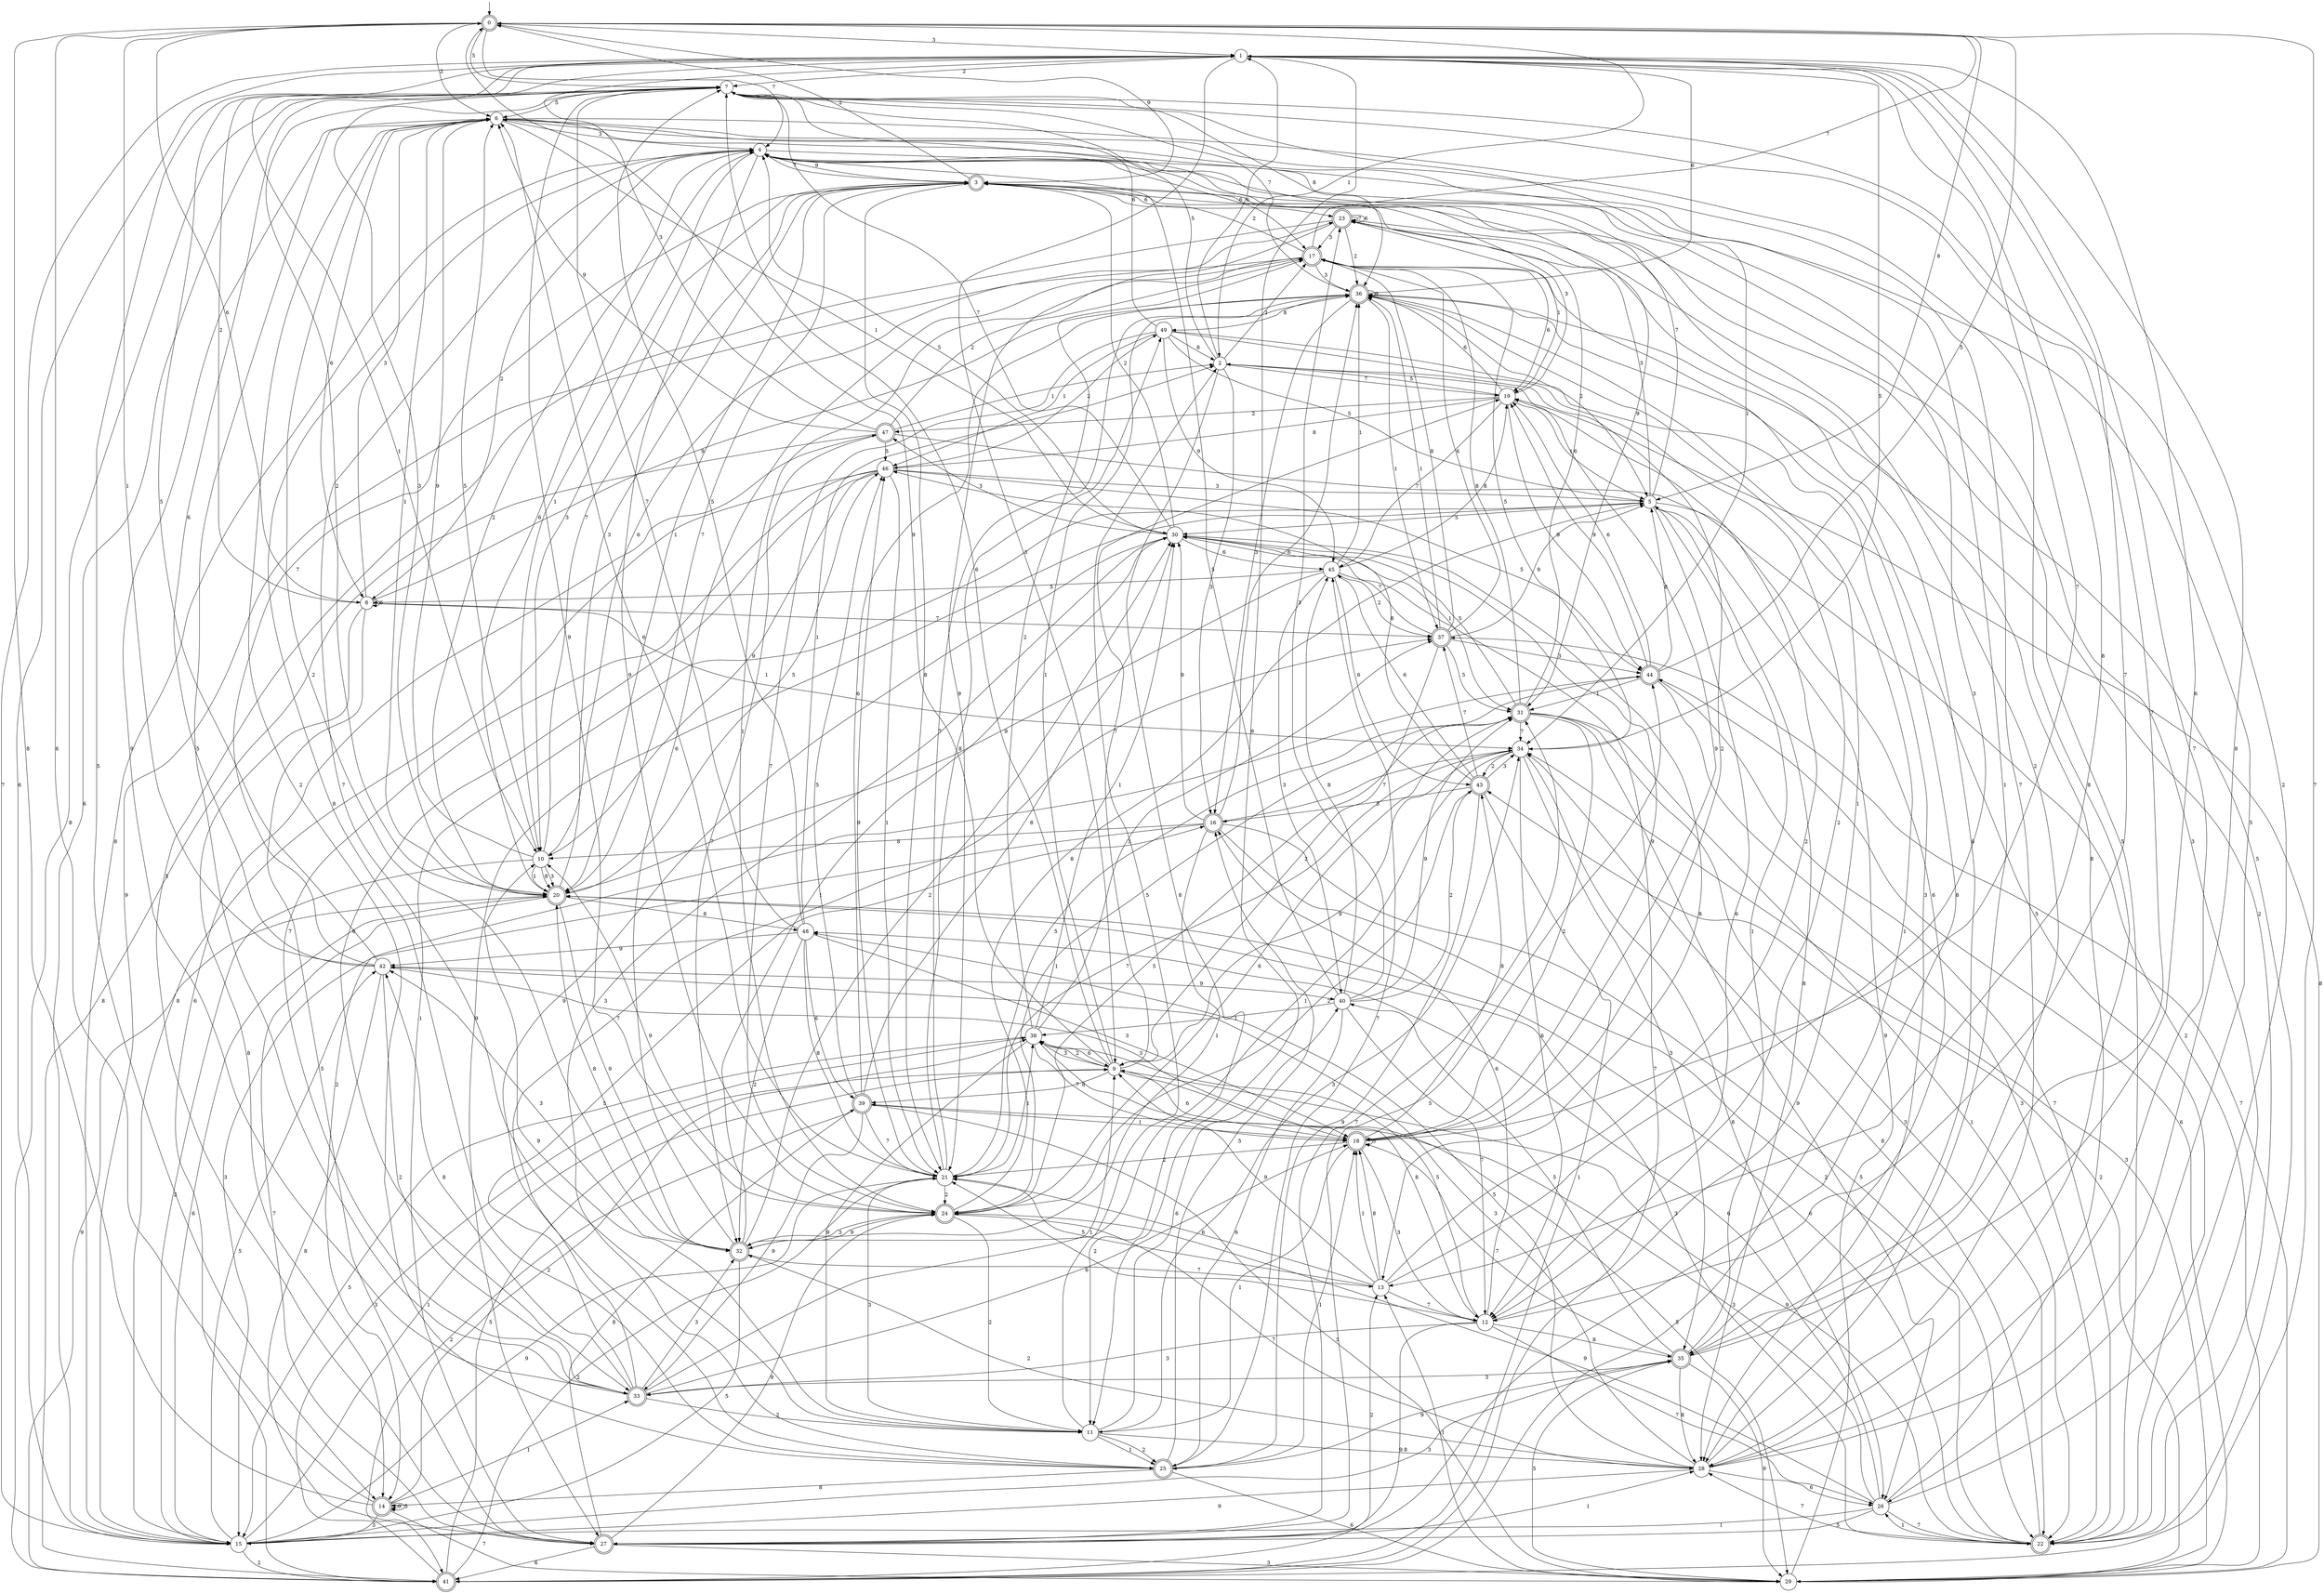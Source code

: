 digraph g {

	s0 [shape="doublecircle" label="0"];
	s1 [shape="circle" label="1"];
	s2 [shape="circle" label="2"];
	s3 [shape="doublecircle" label="3"];
	s4 [shape="circle" label="4"];
	s5 [shape="circle" label="5"];
	s6 [shape="circle" label="6"];
	s7 [shape="circle" label="7"];
	s8 [shape="circle" label="8"];
	s9 [shape="circle" label="9"];
	s10 [shape="circle" label="10"];
	s11 [shape="circle" label="11"];
	s12 [shape="circle" label="12"];
	s13 [shape="circle" label="13"];
	s14 [shape="doublecircle" label="14"];
	s15 [shape="circle" label="15"];
	s16 [shape="doublecircle" label="16"];
	s17 [shape="doublecircle" label="17"];
	s18 [shape="doublecircle" label="18"];
	s19 [shape="circle" label="19"];
	s20 [shape="doublecircle" label="20"];
	s21 [shape="circle" label="21"];
	s22 [shape="doublecircle" label="22"];
	s23 [shape="doublecircle" label="23"];
	s24 [shape="doublecircle" label="24"];
	s25 [shape="doublecircle" label="25"];
	s26 [shape="circle" label="26"];
	s27 [shape="doublecircle" label="27"];
	s28 [shape="circle" label="28"];
	s29 [shape="circle" label="29"];
	s30 [shape="circle" label="30"];
	s31 [shape="doublecircle" label="31"];
	s32 [shape="doublecircle" label="32"];
	s33 [shape="doublecircle" label="33"];
	s34 [shape="circle" label="34"];
	s35 [shape="doublecircle" label="35"];
	s36 [shape="doublecircle" label="36"];
	s37 [shape="doublecircle" label="37"];
	s38 [shape="circle" label="38"];
	s39 [shape="doublecircle" label="39"];
	s40 [shape="circle" label="40"];
	s41 [shape="doublecircle" label="41"];
	s42 [shape="circle" label="42"];
	s43 [shape="doublecircle" label="43"];
	s44 [shape="doublecircle" label="44"];
	s45 [shape="circle" label="45"];
	s46 [shape="circle" label="46"];
	s47 [shape="doublecircle" label="47"];
	s48 [shape="circle" label="48"];
	s49 [shape="circle" label="49"];
	s0 -> s1 [label="3"];
	s0 -> s2 [label="1"];
	s0 -> s3 [label="9"];
	s0 -> s4 [label="7"];
	s0 -> s5 [label="8"];
	s0 -> s6 [label="2"];
	s0 -> s7 [label="5"];
	s0 -> s8 [label="6"];
	s1 -> s9 [label="3"];
	s1 -> s10 [label="1"];
	s1 -> s11 [label="9"];
	s1 -> s12 [label="7"];
	s1 -> s13 [label="8"];
	s1 -> s7 [label="2"];
	s1 -> s14 [label="5"];
	s1 -> s15 [label="6"];
	s2 -> s16 [label="3"];
	s2 -> s17 [label="1"];
	s2 -> s18 [label="9"];
	s2 -> s19 [label="7"];
	s2 -> s11 [label="8"];
	s2 -> s18 [label="2"];
	s2 -> s7 [label="5"];
	s2 -> s1 [label="6"];
	s3 -> s10 [label="3"];
	s3 -> s20 [label="1"];
	s3 -> s4 [label="9"];
	s3 -> s20 [label="7"];
	s3 -> s21 [label="8"];
	s3 -> s0 [label="2"];
	s3 -> s22 [label="5"];
	s3 -> s23 [label="6"];
	s4 -> s22 [label="3"];
	s4 -> s10 [label="1"];
	s4 -> s24 [label="9"];
	s4 -> s3 [label="7"];
	s4 -> s25 [label="8"];
	s4 -> s8 [label="2"];
	s4 -> s26 [label="5"];
	s4 -> s17 [label="6"];
	s5 -> s23 [label="3"];
	s5 -> s27 [label="1"];
	s5 -> s27 [label="9"];
	s5 -> s4 [label="7"];
	s5 -> s28 [label="8"];
	s5 -> s29 [label="2"];
	s5 -> s30 [label="5"];
	s5 -> s12 [label="6"];
	s6 -> s4 [label="3"];
	s6 -> s30 [label="1"];
	s6 -> s31 [label="9"];
	s6 -> s28 [label="7"];
	s6 -> s28 [label="8"];
	s6 -> s32 [label="2"];
	s6 -> s33 [label="5"];
	s6 -> s8 [label="6"];
	s7 -> s20 [label="3"];
	s7 -> s34 [label="1"];
	s7 -> s24 [label="9"];
	s7 -> s35 [label="7"];
	s7 -> s36 [label="8"];
	s7 -> s20 [label="2"];
	s7 -> s6 [label="5"];
	s7 -> s15 [label="6"];
	s8 -> s6 [label="3"];
	s8 -> s34 [label="1"];
	s8 -> s36 [label="9"];
	s8 -> s37 [label="7"];
	s8 -> s14 [label="8"];
	s8 -> s1 [label="2"];
	s8 -> s27 [label="5"];
	s8 -> s8 [label="6"];
	s9 -> s38 [label="3"];
	s9 -> s36 [label="1"];
	s9 -> s0 [label="9"];
	s9 -> s19 [label="7"];
	s9 -> s39 [label="8"];
	s9 -> s38 [label="2"];
	s9 -> s29 [label="5"];
	s9 -> s7 [label="6"];
	s10 -> s20 [label="3"];
	s10 -> s20 [label="1"];
	s10 -> s6 [label="9"];
	s10 -> s3 [label="7"];
	s10 -> s20 [label="8"];
	s10 -> s15 [label="2"];
	s10 -> s6 [label="5"];
	s10 -> s23 [label="6"];
	s11 -> s34 [label="3"];
	s11 -> s25 [label="1"];
	s11 -> s10 [label="9"];
	s11 -> s4 [label="7"];
	s11 -> s28 [label="8"];
	s11 -> s25 [label="2"];
	s11 -> s2 [label="5"];
	s11 -> s40 [label="6"];
	s12 -> s33 [label="3"];
	s12 -> s36 [label="1"];
	s12 -> s41 [label="9"];
	s12 -> s26 [label="7"];
	s12 -> s35 [label="8"];
	s12 -> s21 [label="2"];
	s12 -> s38 [label="5"];
	s12 -> s16 [label="6"];
	s13 -> s6 [label="3"];
	s13 -> s18 [label="1"];
	s13 -> s9 [label="9"];
	s13 -> s12 [label="7"];
	s13 -> s18 [label="8"];
	s13 -> s19 [label="2"];
	s13 -> s21 [label="5"];
	s13 -> s21 [label="6"];
	s14 -> s15 [label="3"];
	s14 -> s33 [label="1"];
	s14 -> s14 [label="9"];
	s14 -> s29 [label="7"];
	s14 -> s0 [label="8"];
	s14 -> s38 [label="2"];
	s14 -> s14 [label="5"];
	s14 -> s0 [label="6"];
	s15 -> s35 [label="3"];
	s15 -> s9 [label="1"];
	s15 -> s21 [label="9"];
	s15 -> s1 [label="7"];
	s15 -> s4 [label="8"];
	s15 -> s41 [label="2"];
	s15 -> s42 [label="5"];
	s15 -> s20 [label="6"];
	s16 -> s15 [label="3"];
	s16 -> s32 [label="1"];
	s16 -> s30 [label="9"];
	s16 -> s34 [label="7"];
	s16 -> s10 [label="8"];
	s16 -> s22 [label="2"];
	s16 -> s22 [label="5"];
	s16 -> s36 [label="6"];
	s17 -> s36 [label="3"];
	s17 -> s24 [label="1"];
	s17 -> s15 [label="9"];
	s17 -> s0 [label="7"];
	s17 -> s27 [label="8"];
	s17 -> s3 [label="2"];
	s17 -> s34 [label="5"];
	s17 -> s19 [label="6"];
	s18 -> s12 [label="3"];
	s18 -> s11 [label="1"];
	s18 -> s30 [label="9"];
	s18 -> s1 [label="7"];
	s18 -> s43 [label="8"];
	s18 -> s21 [label="2"];
	s18 -> s18 [label="5"];
	s18 -> s9 [label="6"];
	s19 -> s3 [label="3"];
	s19 -> s5 [label="1"];
	s19 -> s44 [label="9"];
	s19 -> s45 [label="7"];
	s19 -> s46 [label="8"];
	s19 -> s47 [label="2"];
	s19 -> s2 [label="5"];
	s19 -> s36 [label="6"];
	s20 -> s3 [label="3"];
	s20 -> s6 [label="1"];
	s20 -> s32 [label="9"];
	s20 -> s27 [label="7"];
	s20 -> s48 [label="8"];
	s20 -> s4 [label="2"];
	s20 -> s46 [label="5"];
	s20 -> s4 [label="6"];
	s21 -> s11 [label="3"];
	s21 -> s38 [label="1"];
	s21 -> s46 [label="9"];
	s21 -> s36 [label="7"];
	s21 -> s49 [label="8"];
	s21 -> s24 [label="2"];
	s21 -> s44 [label="5"];
	s21 -> s6 [label="6"];
	s22 -> s20 [label="3"];
	s22 -> s26 [label="1"];
	s22 -> s9 [label="9"];
	s22 -> s28 [label="7"];
	s22 -> s34 [label="8"];
	s22 -> s36 [label="2"];
	s22 -> s4 [label="5"];
	s22 -> s20 [label="6"];
	s23 -> s17 [label="3"];
	s23 -> s19 [label="1"];
	s23 -> s21 [label="9"];
	s23 -> s23 [label="7"];
	s23 -> s28 [label="8"];
	s23 -> s36 [label="2"];
	s23 -> s27 [label="5"];
	s23 -> s23 [label="6"];
	s24 -> s32 [label="3"];
	s24 -> s31 [label="1"];
	s24 -> s10 [label="9"];
	s24 -> s28 [label="7"];
	s24 -> s5 [label="8"];
	s24 -> s11 [label="2"];
	s24 -> s31 [label="5"];
	s24 -> s31 [label="6"];
	s25 -> s30 [label="3"];
	s25 -> s18 [label="1"];
	s25 -> s35 [label="9"];
	s25 -> s45 [label="7"];
	s25 -> s14 [label="8"];
	s25 -> s6 [label="2"];
	s25 -> s16 [label="5"];
	s25 -> s29 [label="6"];
	s26 -> s39 [label="3"];
	s26 -> s15 [label="1"];
	s26 -> s24 [label="9"];
	s26 -> s22 [label="7"];
	s26 -> s23 [label="8"];
	s26 -> s7 [label="2"];
	s26 -> s27 [label="5"];
	s26 -> s48 [label="6"];
	s27 -> s29 [label="3"];
	s27 -> s28 [label="1"];
	s27 -> s24 [label="9"];
	s27 -> s31 [label="7"];
	s27 -> s39 [label="8"];
	s27 -> s13 [label="2"];
	s27 -> s44 [label="5"];
	s27 -> s41 [label="6"];
	s28 -> s42 [label="3"];
	s28 -> s6 [label="1"];
	s28 -> s15 [label="9"];
	s28 -> s1 [label="7"];
	s28 -> s1 [label="8"];
	s28 -> s32 [label="2"];
	s28 -> s48 [label="5"];
	s28 -> s26 [label="6"];
	s29 -> s34 [label="3"];
	s29 -> s13 [label="1"];
	s29 -> s5 [label="9"];
	s29 -> s37 [label="7"];
	s29 -> s19 [label="8"];
	s29 -> s43 [label="2"];
	s29 -> s35 [label="5"];
	s29 -> s44 [label="6"];
	s30 -> s47 [label="3"];
	s30 -> s31 [label="1"];
	s30 -> s25 [label="9"];
	s30 -> s7 [label="7"];
	s30 -> s13 [label="8"];
	s30 -> s3 [label="2"];
	s30 -> s4 [label="5"];
	s30 -> s45 [label="6"];
	s31 -> s22 [label="3"];
	s31 -> s22 [label="1"];
	s31 -> s26 [label="9"];
	s31 -> s34 [label="7"];
	s31 -> s17 [label="8"];
	s31 -> s18 [label="2"];
	s31 -> s30 [label="5"];
	s31 -> s3 [label="6"];
	s32 -> s42 [label="3"];
	s32 -> s30 [label="1"];
	s32 -> s24 [label="9"];
	s32 -> s13 [label="7"];
	s32 -> s20 [label="8"];
	s32 -> s30 [label="2"];
	s32 -> s15 [label="5"];
	s32 -> s17 [label="6"];
	s33 -> s32 [label="3"];
	s33 -> s9 [label="1"];
	s33 -> s6 [label="9"];
	s33 -> s37 [label="7"];
	s33 -> s42 [label="8"];
	s33 -> s11 [label="2"];
	s33 -> s16 [label="5"];
	s33 -> s18 [label="6"];
	s34 -> s35 [label="3"];
	s34 -> s32 [label="1"];
	s34 -> s9 [label="9"];
	s34 -> s21 [label="7"];
	s34 -> s26 [label="8"];
	s34 -> s43 [label="2"];
	s34 -> s1 [label="5"];
	s34 -> s12 [label="6"];
	s35 -> s33 [label="3"];
	s35 -> s5 [label="1"];
	s35 -> s29 [label="9"];
	s35 -> s18 [label="7"];
	s35 -> s28 [label="8"];
	s35 -> s3 [label="2"];
	s35 -> s40 [label="5"];
	s35 -> s1 [label="6"];
	s36 -> s16 [label="3"];
	s36 -> s37 [label="1"];
	s36 -> s36 [label="9"];
	s36 -> s7 [label="7"];
	s36 -> s49 [label="8"];
	s36 -> s5 [label="2"];
	s36 -> s22 [label="5"];
	s36 -> s1 [label="6"];
	s37 -> s44 [label="3"];
	s37 -> s36 [label="1"];
	s37 -> s5 [label="9"];
	s37 -> s30 [label="7"];
	s37 -> s17 [label="8"];
	s37 -> s9 [label="2"];
	s37 -> s31 [label="5"];
	s37 -> s17 [label="6"];
	s38 -> s37 [label="3"];
	s38 -> s30 [label="1"];
	s38 -> s11 [label="9"];
	s38 -> s18 [label="7"];
	s38 -> s12 [label="8"];
	s38 -> s17 [label="2"];
	s38 -> s15 [label="5"];
	s38 -> s9 [label="6"];
	s39 -> s29 [label="3"];
	s39 -> s18 [label="1"];
	s39 -> s33 [label="9"];
	s39 -> s21 [label="7"];
	s39 -> s30 [label="8"];
	s39 -> s41 [label="2"];
	s39 -> s46 [label="5"];
	s39 -> s36 [label="6"];
	s40 -> s23 [label="3"];
	s40 -> s38 [label="1"];
	s40 -> s31 [label="9"];
	s40 -> s12 [label="7"];
	s40 -> s45 [label="8"];
	s40 -> s43 [label="2"];
	s40 -> s4 [label="5"];
	s40 -> s25 [label="6"];
	s41 -> s38 [label="3"];
	s41 -> s36 [label="1"];
	s41 -> s20 [label="9"];
	s41 -> s0 [label="7"];
	s41 -> s7 [label="8"];
	s41 -> s21 [label="2"];
	s41 -> s9 [label="5"];
	s41 -> s47 [label="6"];
	s42 -> s18 [label="3"];
	s42 -> s0 [label="1"];
	s42 -> s40 [label="9"];
	s42 -> s3 [label="7"];
	s42 -> s27 [label="8"];
	s42 -> s33 [label="2"];
	s42 -> s1 [label="5"];
	s42 -> s7 [label="6"];
	s43 -> s34 [label="3"];
	s43 -> s41 [label="1"];
	s43 -> s25 [label="9"];
	s43 -> s37 [label="7"];
	s43 -> s46 [label="8"];
	s43 -> s24 [label="2"];
	s43 -> s16 [label="5"];
	s43 -> s45 [label="6"];
	s44 -> s22 [label="3"];
	s44 -> s31 [label="1"];
	s44 -> s19 [label="9"];
	s44 -> s22 [label="7"];
	s44 -> s5 [label="8"];
	s44 -> s14 [label="2"];
	s44 -> s0 [label="5"];
	s44 -> s19 [label="6"];
	s45 -> s40 [label="3"];
	s45 -> s36 [label="1"];
	s45 -> s20 [label="9"];
	s45 -> s41 [label="7"];
	s45 -> s19 [label="8"];
	s45 -> s37 [label="2"];
	s45 -> s8 [label="5"];
	s45 -> s43 [label="6"];
	s46 -> s5 [label="3"];
	s46 -> s21 [label="1"];
	s46 -> s10 [label="9"];
	s46 -> s33 [label="7"];
	s46 -> s15 [label="8"];
	s46 -> s49 [label="2"];
	s46 -> s44 [label="5"];
	s46 -> s33 [label="6"];
	s47 -> s1 [label="3"];
	s47 -> s2 [label="1"];
	s47 -> s6 [label="9"];
	s47 -> s32 [label="7"];
	s47 -> s41 [label="8"];
	s47 -> s17 [label="2"];
	s47 -> s46 [label="5"];
	s47 -> s35 [label="6"];
	s48 -> s18 [label="3"];
	s48 -> s2 [label="1"];
	s48 -> s42 [label="9"];
	s48 -> s7 [label="7"];
	s48 -> s21 [label="8"];
	s48 -> s32 [label="2"];
	s48 -> s7 [label="5"];
	s48 -> s39 [label="6"];
	s49 -> s28 [label="3"];
	s49 -> s46 [label="1"];
	s49 -> s45 [label="9"];
	s49 -> s24 [label="7"];
	s49 -> s2 [label="8"];
	s49 -> s12 [label="2"];
	s49 -> s5 [label="5"];
	s49 -> s7 [label="6"];

__start0 [label="" shape="none" width="0" height="0"];
__start0 -> s0;

}
